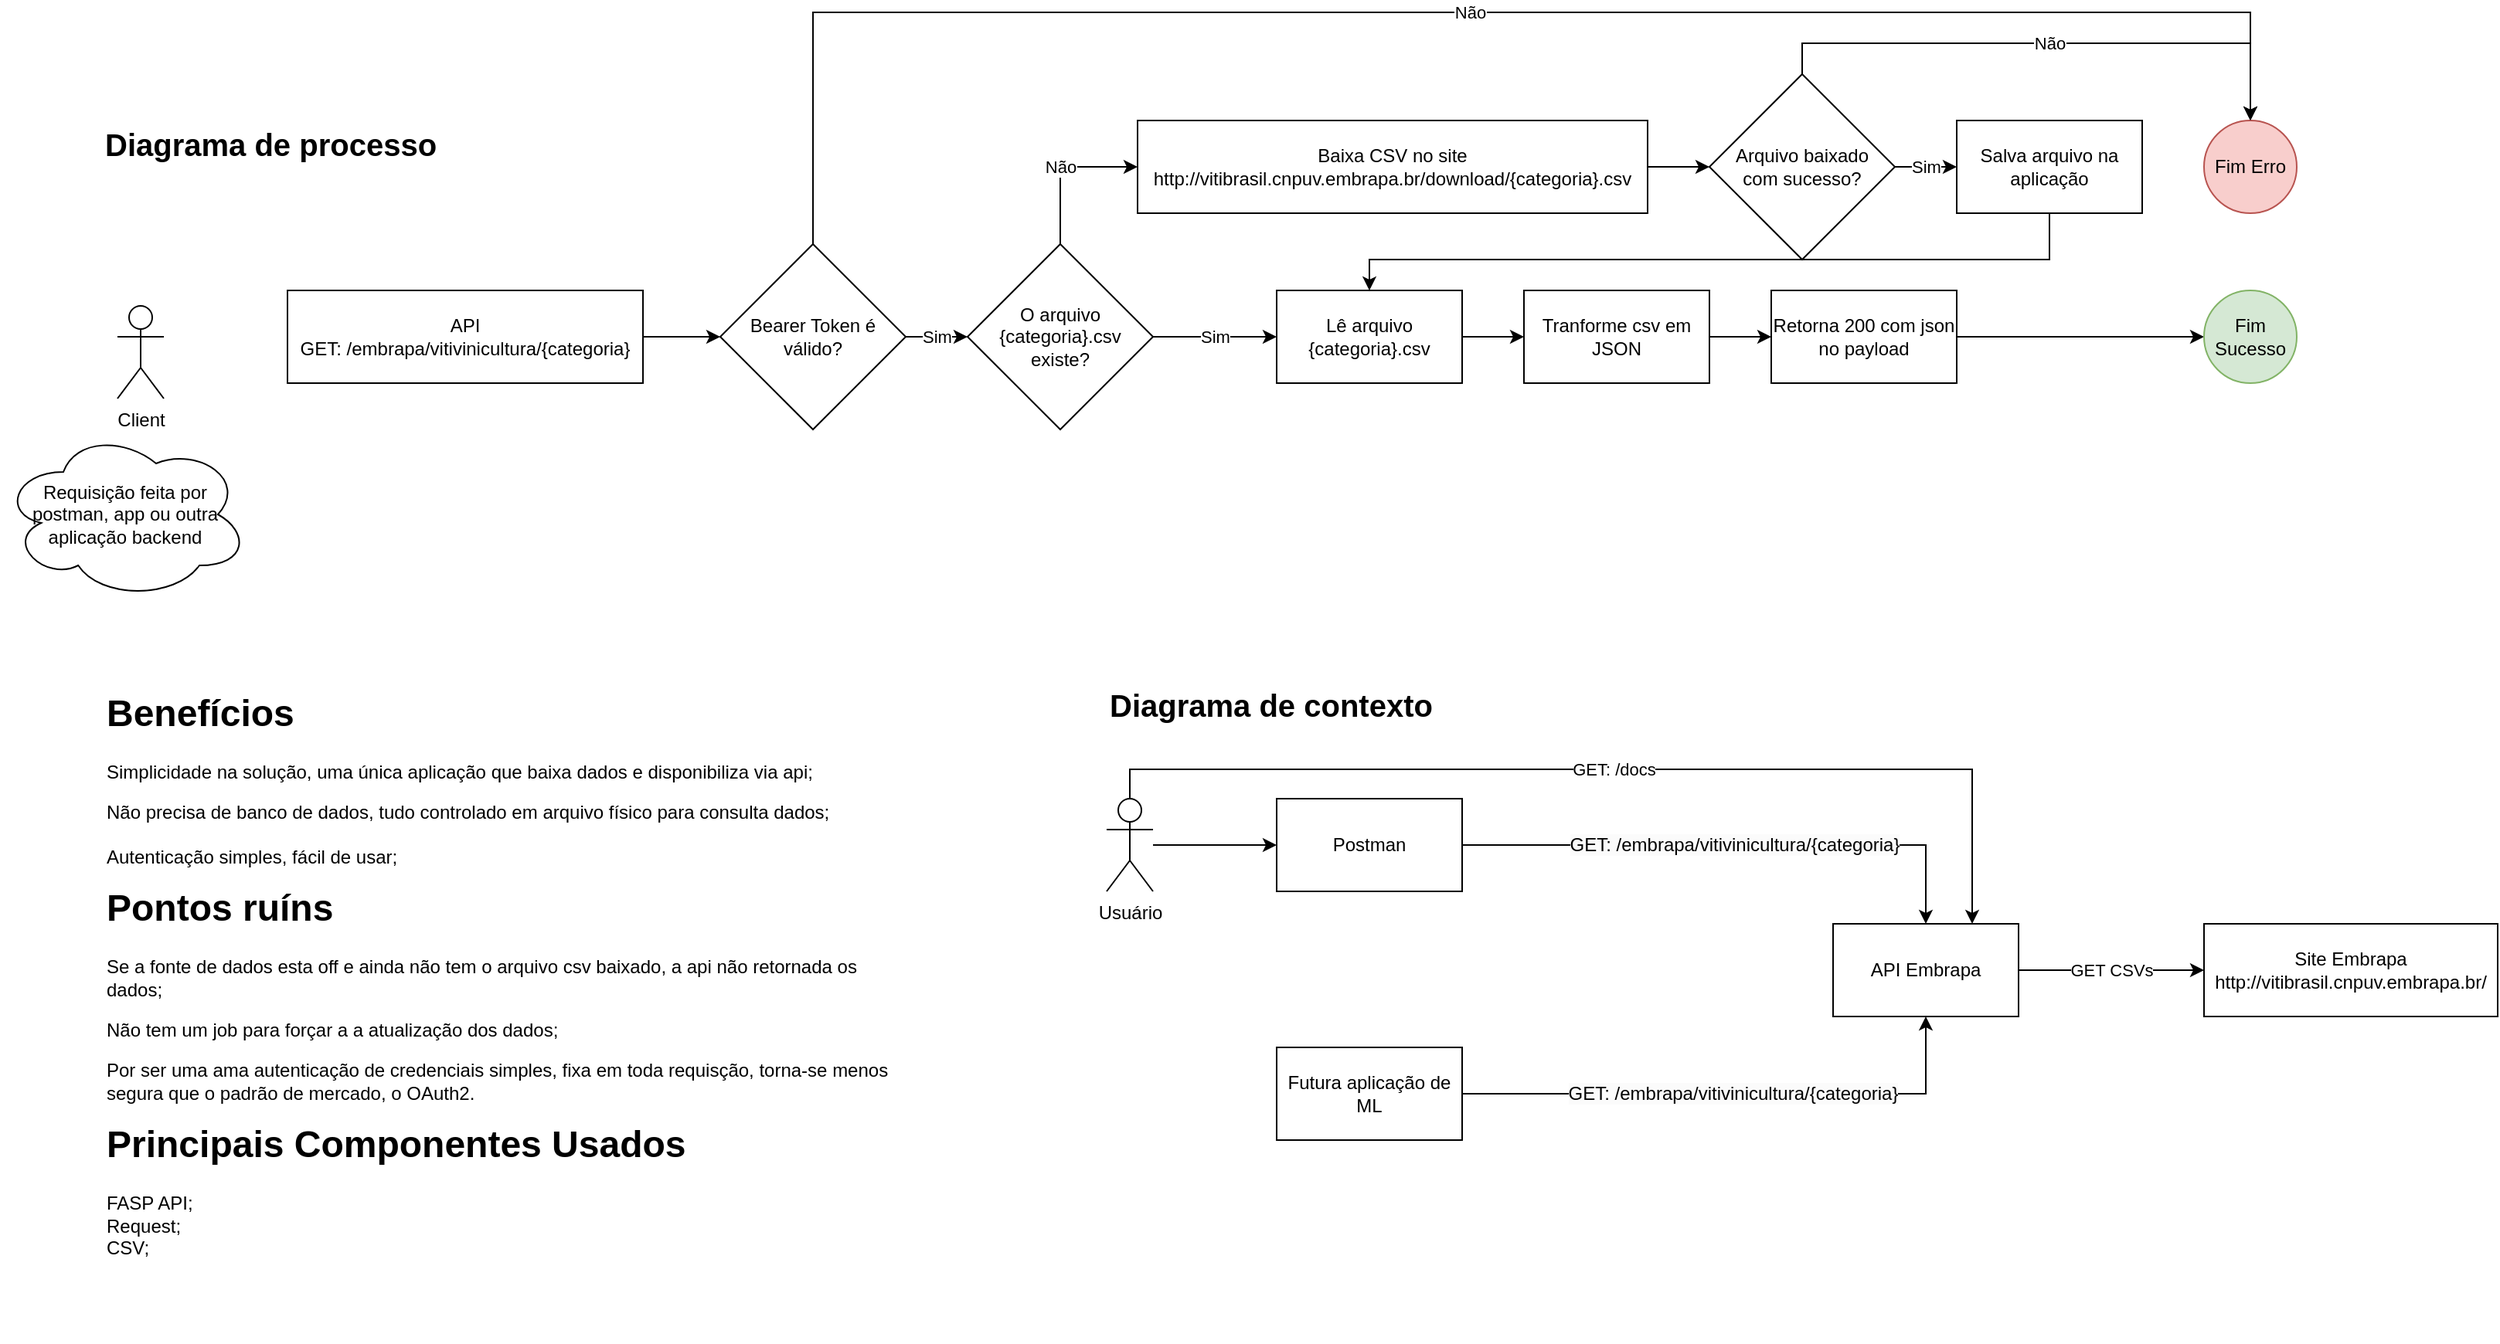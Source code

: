 <mxfile version="26.0.5">
  <diagram name="Page-1" id="FrGontYNFCra-DEAx2VX">
    <mxGraphModel grid="0" page="1" gridSize="10" guides="1" tooltips="1" connect="1" arrows="1" fold="1" pageScale="1" pageWidth="850" pageHeight="1100" math="0" shadow="0">
      <root>
        <mxCell id="0" />
        <mxCell id="1" parent="0" />
        <mxCell id="ZoZDewvbO3Nmt_wSfQS6-29" style="edgeStyle=orthogonalEdgeStyle;rounded=0;orthogonalLoop=1;jettySize=auto;html=1;entryX=0;entryY=0.5;entryDx=0;entryDy=0;" edge="1" parent="1" source="ZoZDewvbO3Nmt_wSfQS6-1" target="ZoZDewvbO3Nmt_wSfQS6-27">
          <mxGeometry relative="1" as="geometry" />
        </mxCell>
        <mxCell id="ZoZDewvbO3Nmt_wSfQS6-1" value="API&lt;br&gt;GET: /embrapa/vitivinicultura/{categoria}" style="rounded=0;whiteSpace=wrap;html=1;" vertex="1" parent="1">
          <mxGeometry x="320" y="270" width="230" height="60" as="geometry" />
        </mxCell>
        <mxCell id="ZoZDewvbO3Nmt_wSfQS6-12" value="Não" style="edgeStyle=orthogonalEdgeStyle;rounded=0;orthogonalLoop=1;jettySize=auto;html=1;entryX=0;entryY=0.5;entryDx=0;entryDy=0;" edge="1" parent="1" source="ZoZDewvbO3Nmt_wSfQS6-7" target="ZoZDewvbO3Nmt_wSfQS6-9">
          <mxGeometry relative="1" as="geometry" />
        </mxCell>
        <mxCell id="ZoZDewvbO3Nmt_wSfQS6-16" value="Sim" style="edgeStyle=orthogonalEdgeStyle;rounded=0;orthogonalLoop=1;jettySize=auto;html=1;entryX=0;entryY=0.5;entryDx=0;entryDy=0;" edge="1" parent="1" source="ZoZDewvbO3Nmt_wSfQS6-7" target="ZoZDewvbO3Nmt_wSfQS6-13">
          <mxGeometry relative="1" as="geometry" />
        </mxCell>
        <mxCell id="ZoZDewvbO3Nmt_wSfQS6-7" value="O arquivo {categoria}.csv existe?" style="rhombus;whiteSpace=wrap;html=1;" vertex="1" parent="1">
          <mxGeometry x="760" y="240" width="120" height="120" as="geometry" />
        </mxCell>
        <mxCell id="ZoZDewvbO3Nmt_wSfQS6-11" style="edgeStyle=orthogonalEdgeStyle;rounded=0;orthogonalLoop=1;jettySize=auto;html=1;entryX=0;entryY=0.5;entryDx=0;entryDy=0;" edge="1" parent="1" source="ZoZDewvbO3Nmt_wSfQS6-9" target="ZoZDewvbO3Nmt_wSfQS6-20">
          <mxGeometry relative="1" as="geometry" />
        </mxCell>
        <mxCell id="ZoZDewvbO3Nmt_wSfQS6-9" value="Baixa CSV no site http://vitibrasil.cnpuv.embrapa.br/download/{categoria}.csv" style="rounded=0;whiteSpace=wrap;html=1;" vertex="1" parent="1">
          <mxGeometry x="870" y="160" width="330" height="60" as="geometry" />
        </mxCell>
        <mxCell id="ZoZDewvbO3Nmt_wSfQS6-19" style="edgeStyle=orthogonalEdgeStyle;rounded=0;orthogonalLoop=1;jettySize=auto;html=1;entryX=0.5;entryY=0;entryDx=0;entryDy=0;" edge="1" parent="1" source="ZoZDewvbO3Nmt_wSfQS6-10" target="ZoZDewvbO3Nmt_wSfQS6-13">
          <mxGeometry relative="1" as="geometry">
            <Array as="points">
              <mxPoint x="1300" y="250" />
              <mxPoint x="980" y="250" />
            </Array>
          </mxGeometry>
        </mxCell>
        <mxCell id="ZoZDewvbO3Nmt_wSfQS6-10" value="Salva arquivo na aplicação" style="rounded=0;whiteSpace=wrap;html=1;" vertex="1" parent="1">
          <mxGeometry x="1400" y="160" width="120" height="60" as="geometry" />
        </mxCell>
        <mxCell id="ZoZDewvbO3Nmt_wSfQS6-17" style="edgeStyle=orthogonalEdgeStyle;rounded=0;orthogonalLoop=1;jettySize=auto;html=1;entryX=0;entryY=0.5;entryDx=0;entryDy=0;" edge="1" parent="1" source="ZoZDewvbO3Nmt_wSfQS6-13" target="ZoZDewvbO3Nmt_wSfQS6-14">
          <mxGeometry relative="1" as="geometry" />
        </mxCell>
        <mxCell id="ZoZDewvbO3Nmt_wSfQS6-13" value="Lê arquivo {categoria}.csv" style="rounded=0;whiteSpace=wrap;html=1;" vertex="1" parent="1">
          <mxGeometry x="960" y="270" width="120" height="60" as="geometry" />
        </mxCell>
        <mxCell id="ZoZDewvbO3Nmt_wSfQS6-18" style="edgeStyle=orthogonalEdgeStyle;rounded=0;orthogonalLoop=1;jettySize=auto;html=1;entryX=0;entryY=0.5;entryDx=0;entryDy=0;" edge="1" parent="1" source="ZoZDewvbO3Nmt_wSfQS6-14" target="ZoZDewvbO3Nmt_wSfQS6-15">
          <mxGeometry relative="1" as="geometry" />
        </mxCell>
        <mxCell id="ZoZDewvbO3Nmt_wSfQS6-14" value="Tranforme csv em JSON" style="rounded=0;whiteSpace=wrap;html=1;" vertex="1" parent="1">
          <mxGeometry x="1120" y="270" width="120" height="60" as="geometry" />
        </mxCell>
        <mxCell id="ZoZDewvbO3Nmt_wSfQS6-23" style="edgeStyle=orthogonalEdgeStyle;rounded=0;orthogonalLoop=1;jettySize=auto;html=1;entryX=0;entryY=0.5;entryDx=0;entryDy=0;" edge="1" parent="1" source="ZoZDewvbO3Nmt_wSfQS6-15" target="ZoZDewvbO3Nmt_wSfQS6-22">
          <mxGeometry relative="1" as="geometry" />
        </mxCell>
        <mxCell id="ZoZDewvbO3Nmt_wSfQS6-15" value="Retorna 200 com json no payload" style="rounded=0;whiteSpace=wrap;html=1;" vertex="1" parent="1">
          <mxGeometry x="1280" y="270" width="120" height="60" as="geometry" />
        </mxCell>
        <mxCell id="ZoZDewvbO3Nmt_wSfQS6-21" value="Sim" style="edgeStyle=orthogonalEdgeStyle;rounded=0;orthogonalLoop=1;jettySize=auto;html=1;exitX=1;exitY=0.5;exitDx=0;exitDy=0;entryX=0;entryY=0.5;entryDx=0;entryDy=0;" edge="1" parent="1" source="ZoZDewvbO3Nmt_wSfQS6-20" target="ZoZDewvbO3Nmt_wSfQS6-10">
          <mxGeometry relative="1" as="geometry" />
        </mxCell>
        <mxCell id="ZoZDewvbO3Nmt_wSfQS6-25" value="Não" style="edgeStyle=orthogonalEdgeStyle;rounded=0;orthogonalLoop=1;jettySize=auto;html=1;entryX=0.5;entryY=0;entryDx=0;entryDy=0;" edge="1" parent="1" source="ZoZDewvbO3Nmt_wSfQS6-20" target="ZoZDewvbO3Nmt_wSfQS6-24">
          <mxGeometry relative="1" as="geometry">
            <Array as="points">
              <mxPoint x="1300" y="110" />
              <mxPoint x="1590" y="110" />
            </Array>
          </mxGeometry>
        </mxCell>
        <mxCell id="ZoZDewvbO3Nmt_wSfQS6-20" value="Arquivo baixado&lt;br&gt;com sucesso?" style="rhombus;whiteSpace=wrap;html=1;" vertex="1" parent="1">
          <mxGeometry x="1240" y="130" width="120" height="120" as="geometry" />
        </mxCell>
        <mxCell id="ZoZDewvbO3Nmt_wSfQS6-22" value="Fim Sucesso" style="ellipse;whiteSpace=wrap;html=1;aspect=fixed;fillColor=#d5e8d4;strokeColor=#82b366;" vertex="1" parent="1">
          <mxGeometry x="1560" y="270" width="60" height="60" as="geometry" />
        </mxCell>
        <mxCell id="ZoZDewvbO3Nmt_wSfQS6-24" value="Fim Erro" style="ellipse;whiteSpace=wrap;html=1;aspect=fixed;fillColor=#f8cecc;strokeColor=#b85450;" vertex="1" parent="1">
          <mxGeometry x="1560" y="160" width="60" height="60" as="geometry" />
        </mxCell>
        <mxCell id="ZoZDewvbO3Nmt_wSfQS6-26" value="Diagrama de processo" style="text;html=1;align=left;verticalAlign=middle;whiteSpace=wrap;rounded=0;fontSize=20;fontStyle=1" vertex="1" parent="1">
          <mxGeometry x="200" y="160" width="410" height="29" as="geometry" />
        </mxCell>
        <mxCell id="ZoZDewvbO3Nmt_wSfQS6-30" value="Sim" style="edgeStyle=orthogonalEdgeStyle;rounded=0;orthogonalLoop=1;jettySize=auto;html=1;entryX=0;entryY=0.5;entryDx=0;entryDy=0;" edge="1" parent="1" source="ZoZDewvbO3Nmt_wSfQS6-27" target="ZoZDewvbO3Nmt_wSfQS6-7">
          <mxGeometry relative="1" as="geometry" />
        </mxCell>
        <mxCell id="ZoZDewvbO3Nmt_wSfQS6-31" value="Não" style="edgeStyle=orthogonalEdgeStyle;rounded=0;orthogonalLoop=1;jettySize=auto;html=1;entryX=0.5;entryY=0;entryDx=0;entryDy=0;" edge="1" parent="1" source="ZoZDewvbO3Nmt_wSfQS6-27" target="ZoZDewvbO3Nmt_wSfQS6-24">
          <mxGeometry relative="1" as="geometry">
            <Array as="points">
              <mxPoint x="660" y="90" />
              <mxPoint x="1590" y="90" />
            </Array>
          </mxGeometry>
        </mxCell>
        <mxCell id="ZoZDewvbO3Nmt_wSfQS6-27" value="Bearer Token é válido?" style="rhombus;whiteSpace=wrap;html=1;" vertex="1" parent="1">
          <mxGeometry x="600" y="240" width="120" height="120" as="geometry" />
        </mxCell>
        <mxCell id="ZoZDewvbO3Nmt_wSfQS6-32" value="Requisição feita por postman, app ou outra aplicação backend" style="ellipse;shape=cloud;whiteSpace=wrap;html=1;" vertex="1" parent="1">
          <mxGeometry x="135" y="360" width="160" height="110" as="geometry" />
        </mxCell>
        <mxCell id="ZoZDewvbO3Nmt_wSfQS6-34" value="&lt;h1 style=&quot;margin-top: 0px;&quot;&gt;Benefícios&lt;/h1&gt;&lt;p&gt;Simplicidade na solução, uma única aplicação que baixa dados e disponibiliza via api;&lt;/p&gt;&lt;p&gt;Não precisa de banco de dados, tudo controlado em arquivo físico para consulta dados;&lt;br&gt;&lt;br&gt;Autenticação simples, fácil de usar;&lt;/p&gt;&lt;h1 style=&quot;margin-top: 0px;&quot;&gt;Pontos ruíns&lt;/h1&gt;&lt;p&gt;Se a fonte de dados esta off e ainda não tem o arquivo csv baixado, a api não retornada os dados;&lt;/p&gt;&lt;p&gt;Não tem um job para forçar a a atualização dos dados;&lt;/p&gt;&lt;p&gt;Por ser uma ama autenticação de credenciais simples, fixa em toda requisção, torna-se menos segura que o padrão de mercado, o OAuth2.&lt;/p&gt;&lt;h1 style=&quot;margin-top: 0px;&quot;&gt;Principais Componentes Usados&lt;/h1&gt;&lt;p&gt;FASP API;&lt;br&gt;Request;&lt;br&gt;CSV;&lt;/p&gt;&lt;p&gt;&lt;br&gt;&lt;/p&gt;" style="text;html=1;whiteSpace=wrap;overflow=hidden;rounded=0;" vertex="1" parent="1">
          <mxGeometry x="201" y="523" width="511" height="425" as="geometry" />
        </mxCell>
        <mxCell id="ZoZDewvbO3Nmt_wSfQS6-35" value="Diagrama de contexto" style="text;html=1;align=left;verticalAlign=middle;whiteSpace=wrap;rounded=0;fontSize=20;fontStyle=1" vertex="1" parent="1">
          <mxGeometry x="850" y="523" width="410" height="29" as="geometry" />
        </mxCell>
        <mxCell id="ZoZDewvbO3Nmt_wSfQS6-36" value="Client" style="shape=umlActor;verticalLabelPosition=bottom;verticalAlign=top;html=1;outlineConnect=0;" vertex="1" parent="1">
          <mxGeometry x="210" y="280" width="30" height="60" as="geometry" />
        </mxCell>
        <mxCell id="ZoZDewvbO3Nmt_wSfQS6-49" value="GET CSVs" style="edgeStyle=orthogonalEdgeStyle;rounded=0;orthogonalLoop=1;jettySize=auto;html=1;entryX=0;entryY=0.5;entryDx=0;entryDy=0;" edge="1" parent="1" source="ZoZDewvbO3Nmt_wSfQS6-38" target="ZoZDewvbO3Nmt_wSfQS6-48">
          <mxGeometry relative="1" as="geometry" />
        </mxCell>
        <mxCell id="ZoZDewvbO3Nmt_wSfQS6-38" value="API Embrapa" style="rounded=0;whiteSpace=wrap;html=1;" vertex="1" parent="1">
          <mxGeometry x="1320" y="680" width="120" height="60" as="geometry" />
        </mxCell>
        <mxCell id="ZoZDewvbO3Nmt_wSfQS6-44" value="&lt;span style=&quot;font-size: 12px; text-wrap-mode: wrap; background-color: rgb(251, 251, 251);&quot;&gt;GET: /embrapa/vitivinicultura/{categoria}&lt;/span&gt;" style="edgeStyle=orthogonalEdgeStyle;rounded=0;orthogonalLoop=1;jettySize=auto;html=1;entryX=0.5;entryY=0;entryDx=0;entryDy=0;" edge="1" parent="1" source="ZoZDewvbO3Nmt_wSfQS6-39" target="ZoZDewvbO3Nmt_wSfQS6-38">
          <mxGeometry relative="1" as="geometry" />
        </mxCell>
        <mxCell id="ZoZDewvbO3Nmt_wSfQS6-39" value="Postman" style="rounded=0;whiteSpace=wrap;html=1;" vertex="1" parent="1">
          <mxGeometry x="960" y="599" width="120" height="60" as="geometry" />
        </mxCell>
        <mxCell id="ZoZDewvbO3Nmt_wSfQS6-45" value="&lt;span style=&quot;font-size: 12px; text-wrap-mode: wrap; background-color: rgb(251, 251, 251);&quot;&gt;GET: /embrapa/vitivinicultura/{categoria}&lt;/span&gt;" style="edgeStyle=orthogonalEdgeStyle;rounded=0;orthogonalLoop=1;jettySize=auto;html=1;entryX=0.5;entryY=1;entryDx=0;entryDy=0;" edge="1" parent="1" source="ZoZDewvbO3Nmt_wSfQS6-40" target="ZoZDewvbO3Nmt_wSfQS6-38">
          <mxGeometry relative="1" as="geometry" />
        </mxCell>
        <mxCell id="ZoZDewvbO3Nmt_wSfQS6-40" value="Futura aplicação de ML" style="rounded=0;whiteSpace=wrap;html=1;" vertex="1" parent="1">
          <mxGeometry x="960" y="760" width="120" height="60" as="geometry" />
        </mxCell>
        <mxCell id="ZoZDewvbO3Nmt_wSfQS6-43" style="edgeStyle=orthogonalEdgeStyle;rounded=0;orthogonalLoop=1;jettySize=auto;html=1;entryX=0;entryY=0.5;entryDx=0;entryDy=0;" edge="1" parent="1" source="ZoZDewvbO3Nmt_wSfQS6-42" target="ZoZDewvbO3Nmt_wSfQS6-39">
          <mxGeometry relative="1" as="geometry" />
        </mxCell>
        <mxCell id="ZoZDewvbO3Nmt_wSfQS6-46" style="edgeStyle=orthogonalEdgeStyle;rounded=0;orthogonalLoop=1;jettySize=auto;html=1;entryX=0.75;entryY=0;entryDx=0;entryDy=0;" edge="1" parent="1" source="ZoZDewvbO3Nmt_wSfQS6-42" target="ZoZDewvbO3Nmt_wSfQS6-38">
          <mxGeometry relative="1" as="geometry">
            <Array as="points">
              <mxPoint x="865" y="580" />
              <mxPoint x="1410" y="580" />
            </Array>
          </mxGeometry>
        </mxCell>
        <mxCell id="ZoZDewvbO3Nmt_wSfQS6-47" value="GET:&amp;nbsp;/docs" style="edgeLabel;html=1;align=center;verticalAlign=middle;resizable=0;points=[];" connectable="0" vertex="1" parent="ZoZDewvbO3Nmt_wSfQS6-46">
          <mxGeometry x="-0.001" relative="1" as="geometry">
            <mxPoint as="offset" />
          </mxGeometry>
        </mxCell>
        <mxCell id="ZoZDewvbO3Nmt_wSfQS6-42" value="Usuário" style="shape=umlActor;verticalLabelPosition=bottom;verticalAlign=top;html=1;outlineConnect=0;" vertex="1" parent="1">
          <mxGeometry x="850" y="599" width="30" height="60" as="geometry" />
        </mxCell>
        <mxCell id="ZoZDewvbO3Nmt_wSfQS6-48" value="Site Embrapa&lt;br&gt;http://vitibrasil.cnpuv.embrapa.br/" style="rounded=0;whiteSpace=wrap;html=1;" vertex="1" parent="1">
          <mxGeometry x="1560" y="680" width="190" height="60" as="geometry" />
        </mxCell>
      </root>
    </mxGraphModel>
  </diagram>
</mxfile>

